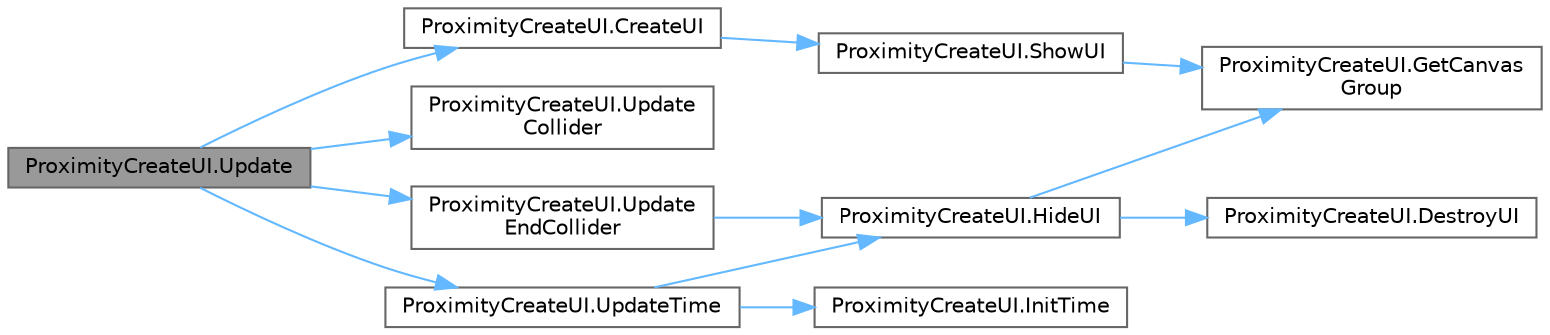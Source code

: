 digraph "ProximityCreateUI.Update"
{
 // LATEX_PDF_SIZE
  bgcolor="transparent";
  edge [fontname=Helvetica,fontsize=10,labelfontname=Helvetica,labelfontsize=10];
  node [fontname=Helvetica,fontsize=10,shape=box,height=0.2,width=0.4];
  rankdir="LR";
  Node1 [id="Node000001",label="ProximityCreateUI.Update",height=0.2,width=0.4,color="gray40", fillcolor="grey60", style="filled", fontcolor="black",tooltip=" "];
  Node1 -> Node2 [id="edge1_Node000001_Node000002",color="steelblue1",style="solid",tooltip=" "];
  Node2 [id="Node000002",label="ProximityCreateUI.CreateUI",height=0.2,width=0.4,color="grey40", fillcolor="white", style="filled",URL="$class_proximity_create_u_i.html#aa523fc211716bca565e7fda39e8041c1",tooltip=" "];
  Node2 -> Node3 [id="edge2_Node000002_Node000003",color="steelblue1",style="solid",tooltip=" "];
  Node3 [id="Node000003",label="ProximityCreateUI.ShowUI",height=0.2,width=0.4,color="grey40", fillcolor="white", style="filled",URL="$class_proximity_create_u_i.html#a6dea07d813b4a0de38f57a1b13d1e533",tooltip=" "];
  Node3 -> Node4 [id="edge3_Node000003_Node000004",color="steelblue1",style="solid",tooltip=" "];
  Node4 [id="Node000004",label="ProximityCreateUI.GetCanvas\lGroup",height=0.2,width=0.4,color="grey40", fillcolor="white", style="filled",URL="$class_proximity_create_u_i.html#a030872b737624be348255ebf5d7b48ec",tooltip=" "];
  Node1 -> Node5 [id="edge4_Node000001_Node000005",color="steelblue1",style="solid",tooltip=" "];
  Node5 [id="Node000005",label="ProximityCreateUI.Update\lCollider",height=0.2,width=0.4,color="grey40", fillcolor="white", style="filled",URL="$class_proximity_create_u_i.html#a845934f2bcb130a003b3fe9e53a773a1",tooltip=" "];
  Node1 -> Node6 [id="edge5_Node000001_Node000006",color="steelblue1",style="solid",tooltip=" "];
  Node6 [id="Node000006",label="ProximityCreateUI.Update\lEndCollider",height=0.2,width=0.4,color="grey40", fillcolor="white", style="filled",URL="$class_proximity_create_u_i.html#a86705692db7ae2314c6f81a60c65cab6",tooltip=" "];
  Node6 -> Node7 [id="edge6_Node000006_Node000007",color="steelblue1",style="solid",tooltip=" "];
  Node7 [id="Node000007",label="ProximityCreateUI.HideUI",height=0.2,width=0.4,color="grey40", fillcolor="white", style="filled",URL="$class_proximity_create_u_i.html#adbae3b8eddb2497a34eb0f01b74b7b72",tooltip=" "];
  Node7 -> Node8 [id="edge7_Node000007_Node000008",color="steelblue1",style="solid",tooltip=" "];
  Node8 [id="Node000008",label="ProximityCreateUI.DestroyUI",height=0.2,width=0.4,color="grey40", fillcolor="white", style="filled",URL="$class_proximity_create_u_i.html#aeb7d22c728fb9426478755e611d437a5",tooltip=" "];
  Node7 -> Node4 [id="edge8_Node000007_Node000004",color="steelblue1",style="solid",tooltip=" "];
  Node1 -> Node9 [id="edge9_Node000001_Node000009",color="steelblue1",style="solid",tooltip=" "];
  Node9 [id="Node000009",label="ProximityCreateUI.UpdateTime",height=0.2,width=0.4,color="grey40", fillcolor="white", style="filled",URL="$class_proximity_create_u_i.html#aa23b0ba468bdfebaa2ed830e953173fd",tooltip=" "];
  Node9 -> Node7 [id="edge10_Node000009_Node000007",color="steelblue1",style="solid",tooltip=" "];
  Node9 -> Node10 [id="edge11_Node000009_Node000010",color="steelblue1",style="solid",tooltip=" "];
  Node10 [id="Node000010",label="ProximityCreateUI.InitTime",height=0.2,width=0.4,color="grey40", fillcolor="white", style="filled",URL="$class_proximity_create_u_i.html#ae874c6731cffb6c3c67dd88918d3b0b6",tooltip=" "];
}
